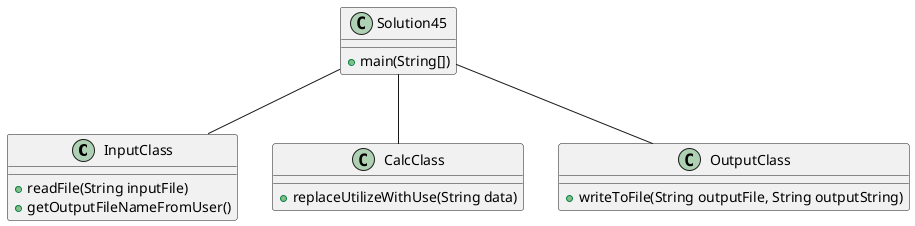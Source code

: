@startuml

class InputClass {
  +readFile(String inputFile)
  +getOutputFileNameFromUser()
}

class CalcClass {
  +replaceUtilizeWithUse(String data)
}


class OutputClass {
  +writeToFile(String outputFile, String outputString)
}

class Solution45 {
+main(String[])
}

Solution45 -- InputClass
Solution45 -- CalcClass
Solution45 -- OutputClass

@enduml